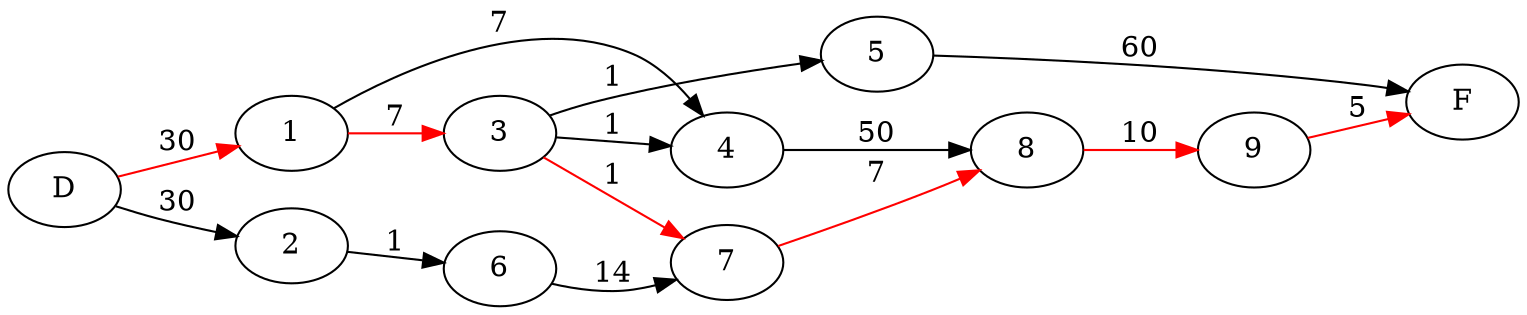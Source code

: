 
    digraph G{
   rankdir=LR
   D -> 2 [label="30"];
   D -> 1 [label="30" color="red"];
   1 -> 4 [label="7"];
   1 -> 3 [label="7" color="red"];
   2 -> 6 [label="1"];
   3 -> 7 [label="1" color="red"];
   3 -> 5 [label="1"];
   3 -> 4 [label="1"];
   4 -> 8 [label="50"];
   5 -> F [label="60"];
   6 -> 7 [label="14"];
   7 -> 8 [label="7" color="red"];
   8 -> 9 [label="10" color="red"];
   9 -> F [label="5" color="red"];
   }
